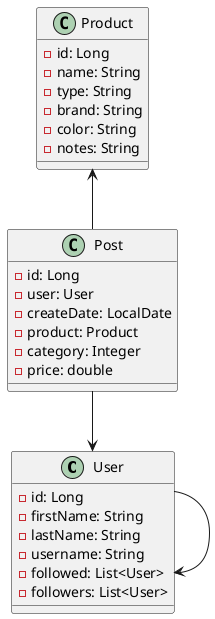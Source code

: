 @startuml
'https://plantuml.com/class-diagram

class User {
    - id: Long
    - firstName: String
    - lastName: String
    - username: String
    - followed: List<User>
    - followers: List<User>
}

User --> User

Post --> User

class Post {
    - id: Long
    - user: User
    - createDate: LocalDate
    - product: Product
    - category: Integer
    - price: double
}

Product <-- Post

class Product {
    - id: Long
    - name: String
    - type: String
    - brand: String
    - color: String
    - notes: String
}

@enduml